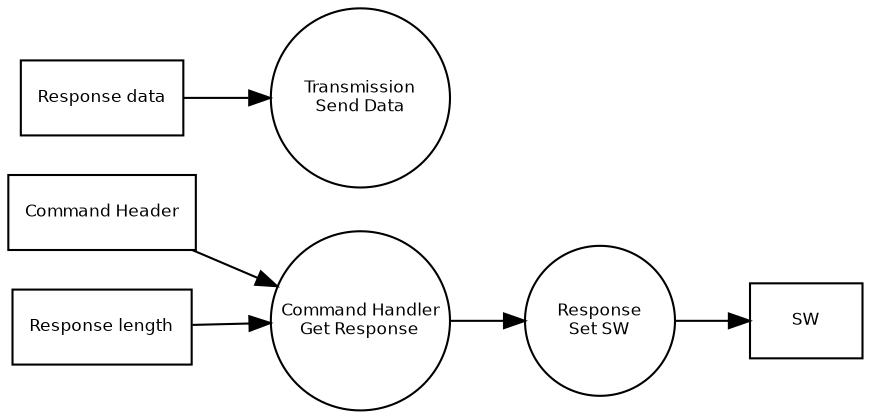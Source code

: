 digraph DFD_CommandInterpreter {
 
rankdir = LR

 node [
         fontname = "Bitstream Vera Sans"
         fontsize = 8
         shape = "record"
     ]

 edge [
         fontname = "Bitstream Vera Sans"
         fontsize = 8
         fontcolor = "Red"
     ]

// all blocks
header [label="Command Header"]

getresponse [label="Command Handler\nGet Response", shape="circle", fixedsize=true, width=1.2];

senddata [label="Transmission\nSend Data", shape="circle", fixedsize=true, width=1.2]

{
rank=same
response [label="Response data"]
resplen [label="Response length"]
}

set_sw [label="Response\nSet SW", shape="circle", fixedsize=true, width=1];
sw [label="SW"]


// relations
header -> getresponse

response -> senddata

resplen -> getresponse

getresponse -> set_sw

set_sw -> sw

}
